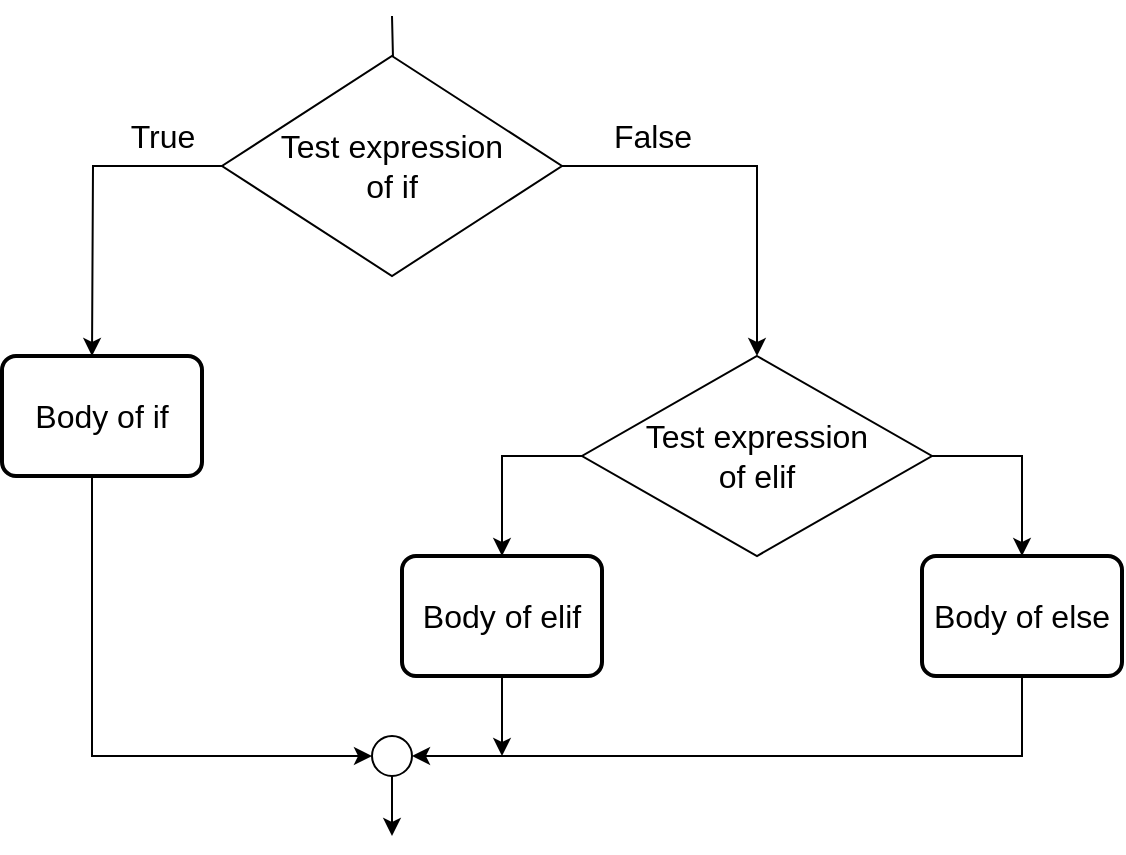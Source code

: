 <mxfile version="10.8.0" type="github"><diagram id="DvcmKbzWlCD9raRDuI4P" name="Page-1"><mxGraphModel dx="918" dy="484" grid="1" gridSize="10" guides="1" tooltips="1" connect="1" arrows="1" fold="1" page="1" pageScale="1" pageWidth="850" pageHeight="1100" math="0" shadow="0"><root><mxCell id="0"/><mxCell id="1" parent="0"/><mxCell id="h2qFzXA6TC6Cn3IZoYGK-3" value="" style="edgeStyle=orthogonalEdgeStyle;rounded=0;orthogonalLoop=1;jettySize=auto;html=1;" edge="1" parent="1" target="h2qFzXA6TC6Cn3IZoYGK-2"><mxGeometry relative="1" as="geometry"><mxPoint x="345" y="10" as="sourcePoint"/></mxGeometry></mxCell><mxCell id="h2qFzXA6TC6Cn3IZoYGK-7" style="edgeStyle=orthogonalEdgeStyle;rounded=0;orthogonalLoop=1;jettySize=auto;html=1;entryX=0.5;entryY=0;entryDx=0;entryDy=0;" edge="1" parent="1" source="h2qFzXA6TC6Cn3IZoYGK-2"><mxGeometry relative="1" as="geometry"><mxPoint x="195" y="180" as="targetPoint"/></mxGeometry></mxCell><mxCell id="rhTdKkQvboLHB4TXczjv-2" style="edgeStyle=orthogonalEdgeStyle;rounded=0;orthogonalLoop=1;jettySize=auto;html=1;fontSize=16;exitX=1;exitY=0.5;exitDx=0;exitDy=0;entryX=0.5;entryY=0;entryDx=0;entryDy=0;" edge="1" parent="1" source="h2qFzXA6TC6Cn3IZoYGK-2" target="rhTdKkQvboLHB4TXczjv-12"><mxGeometry relative="1" as="geometry"><mxPoint x="480" y="180" as="targetPoint"/><Array as="points"><mxPoint x="528" y="85"/></Array></mxGeometry></mxCell><mxCell id="h2qFzXA6TC6Cn3IZoYGK-2" value="Test expression&lt;br&gt;of if&lt;br&gt;" style="rhombus;whiteSpace=wrap;html=1;fontSize=16;" vertex="1" parent="1"><mxGeometry x="260" y="30" width="170" height="110" as="geometry"/></mxCell><mxCell id="h2qFzXA6TC6Cn3IZoYGK-9" style="edgeStyle=orthogonalEdgeStyle;rounded=0;orthogonalLoop=1;jettySize=auto;html=1;exitX=0.5;exitY=1;exitDx=0;exitDy=0;entryX=0;entryY=0.5;entryDx=0;entryDy=0;" edge="1" parent="1" target="h2qFzXA6TC6Cn3IZoYGK-13"><mxGeometry relative="1" as="geometry"><mxPoint x="335" y="280" as="targetPoint"/><mxPoint x="195" y="240" as="sourcePoint"/><Array as="points"><mxPoint x="195" y="380"/></Array></mxGeometry></mxCell><mxCell id="h2qFzXA6TC6Cn3IZoYGK-10" value="True" style="text;html=1;resizable=0;autosize=1;align=center;verticalAlign=middle;points=[];fillColor=none;strokeColor=none;rounded=0;fontSize=16;" vertex="1" parent="1"><mxGeometry x="210" y="60" width="40" height="20" as="geometry"/></mxCell><mxCell id="h2qFzXA6TC6Cn3IZoYGK-11" value="False" style="text;html=1;resizable=0;autosize=1;align=center;verticalAlign=middle;points=[];fillColor=none;strokeColor=none;rounded=0;fontSize=16;" vertex="1" parent="1"><mxGeometry x="450" y="60" width="50" height="20" as="geometry"/></mxCell><mxCell id="rhTdKkQvboLHB4TXczjv-3" style="edgeStyle=orthogonalEdgeStyle;rounded=0;orthogonalLoop=1;jettySize=auto;html=1;fontSize=16;exitX=0.5;exitY=1;exitDx=0;exitDy=0;" edge="1" parent="1" source="h2qFzXA6TC6Cn3IZoYGK-13"><mxGeometry relative="1" as="geometry"><mxPoint x="490" y="300" as="sourcePoint"/><mxPoint x="345" y="420" as="targetPoint"/></mxGeometry></mxCell><mxCell id="rhTdKkQvboLHB4TXczjv-6" value="Body of if" style="rounded=1;whiteSpace=wrap;html=1;absoluteArcSize=1;arcSize=14;strokeWidth=2;fontSize=16;" vertex="1" parent="1"><mxGeometry x="150" y="180" width="100" height="60" as="geometry"/></mxCell><mxCell id="rhTdKkQvboLHB4TXczjv-8" value="Body of elif" style="rounded=1;whiteSpace=wrap;html=1;absoluteArcSize=1;arcSize=14;strokeWidth=2;fontSize=16;" vertex="1" parent="1"><mxGeometry x="350" y="280" width="100" height="60" as="geometry"/></mxCell><mxCell id="h2qFzXA6TC6Cn3IZoYGK-13" value="" style="ellipse;whiteSpace=wrap;html=1;aspect=fixed;fontSize=16;" vertex="1" parent="1"><mxGeometry x="335" y="370" width="20" height="20" as="geometry"/></mxCell><mxCell id="rhTdKkQvboLHB4TXczjv-10" style="edgeStyle=orthogonalEdgeStyle;rounded=0;orthogonalLoop=1;jettySize=auto;html=1;fontSize=16;exitX=0.5;exitY=1;exitDx=0;exitDy=0;" edge="1" parent="1" source="rhTdKkQvboLHB4TXczjv-8"><mxGeometry relative="1" as="geometry"><mxPoint x="480" y="240" as="sourcePoint"/><mxPoint x="400" y="380" as="targetPoint"/></mxGeometry></mxCell><mxCell id="rhTdKkQvboLHB4TXczjv-20" style="edgeStyle=orthogonalEdgeStyle;rounded=0;orthogonalLoop=1;jettySize=auto;html=1;entryX=1;entryY=0.5;entryDx=0;entryDy=0;fontSize=16;exitX=0.5;exitY=1;exitDx=0;exitDy=0;" edge="1" parent="1" source="rhTdKkQvboLHB4TXczjv-11" target="h2qFzXA6TC6Cn3IZoYGK-13"><mxGeometry relative="1" as="geometry"/></mxCell><mxCell id="rhTdKkQvboLHB4TXczjv-11" value="Body of else" style="rounded=1;whiteSpace=wrap;html=1;absoluteArcSize=1;arcSize=14;strokeWidth=2;fontSize=16;" vertex="1" parent="1"><mxGeometry x="610" y="280" width="100" height="60" as="geometry"/></mxCell><mxCell id="rhTdKkQvboLHB4TXczjv-16" value="" style="edgeStyle=orthogonalEdgeStyle;rounded=0;orthogonalLoop=1;jettySize=auto;html=1;fontSize=16;entryX=0.5;entryY=0;entryDx=0;entryDy=0;exitX=1;exitY=0.5;exitDx=0;exitDy=0;" edge="1" parent="1" source="rhTdKkQvboLHB4TXczjv-12" target="rhTdKkQvboLHB4TXczjv-11"><mxGeometry relative="1" as="geometry"><mxPoint x="695" y="230" as="targetPoint"/></mxGeometry></mxCell><mxCell id="rhTdKkQvboLHB4TXczjv-19" style="edgeStyle=orthogonalEdgeStyle;rounded=0;orthogonalLoop=1;jettySize=auto;html=1;entryX=0.5;entryY=0;entryDx=0;entryDy=0;fontSize=16;exitX=0;exitY=0.5;exitDx=0;exitDy=0;" edge="1" parent="1" source="rhTdKkQvboLHB4TXczjv-12" target="rhTdKkQvboLHB4TXczjv-8"><mxGeometry relative="1" as="geometry"/></mxCell><mxCell id="rhTdKkQvboLHB4TXczjv-12" value="Test expression&lt;br&gt;of elif&lt;br&gt;" style="rhombus;whiteSpace=wrap;html=1;fontSize=16;" vertex="1" parent="1"><mxGeometry x="440" y="180" width="175" height="100" as="geometry"/></mxCell></root></mxGraphModel></diagram><diagram id="M-TESpdMKSkDVTpDN1Rq" name="Page-2"><mxGraphModel dx="918" dy="484" grid="1" gridSize="10" guides="1" tooltips="1" connect="1" arrows="1" fold="1" page="1" pageScale="1" pageWidth="850" pageHeight="1100" math="0" shadow="0"><root><mxCell id="sSA_sL3BCdsVd8njbFMk-0"/><mxCell id="sSA_sL3BCdsVd8njbFMk-1" parent="sSA_sL3BCdsVd8njbFMk-0"/></root></mxGraphModel></diagram></mxfile>